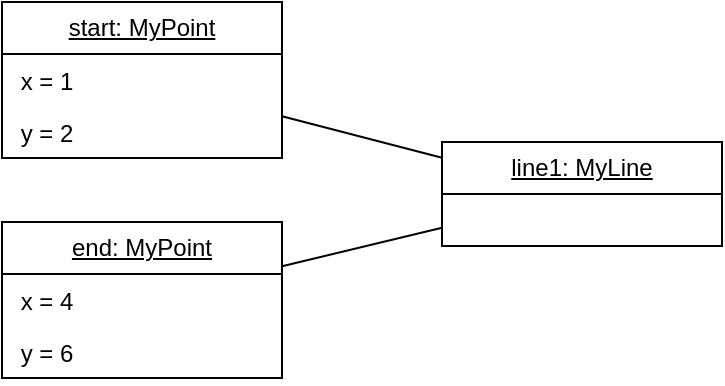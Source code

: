 <mxfile version="24.7.17">
  <diagram name="ページ1" id="XAllBp710JInbnch93JL">
    <mxGraphModel grid="1" page="1" gridSize="10" guides="1" tooltips="1" connect="1" arrows="1" fold="1" pageScale="1" pageWidth="827" pageHeight="1169" math="0" shadow="0">
      <root>
        <mxCell id="0" />
        <mxCell id="1" parent="0" />
        <mxCell id="pt-q8vZhjgJldjj-keTE-1" value="&lt;u&gt;start: MyPoint&lt;/u&gt;" style="swimlane;fontStyle=0;childLayout=stackLayout;horizontal=1;startSize=26;fillColor=none;horizontalStack=0;resizeParent=1;resizeParentMax=0;resizeLast=0;collapsible=1;marginBottom=0;whiteSpace=wrap;html=1;" vertex="1" parent="1">
          <mxGeometry x="-50" y="310" width="140" height="78" as="geometry" />
        </mxCell>
        <mxCell id="pt-q8vZhjgJldjj-keTE-7" value="&amp;nbsp;x = 1" style="text;strokeColor=none;fillColor=none;align=left;verticalAlign=top;spacingLeft=4;spacingRight=4;overflow=hidden;rotatable=0;points=[[0,0.5],[1,0.5]];portConstraint=eastwest;whiteSpace=wrap;html=1;" vertex="1" parent="pt-q8vZhjgJldjj-keTE-1">
          <mxGeometry y="26" width="140" height="26" as="geometry" />
        </mxCell>
        <mxCell id="pt-q8vZhjgJldjj-keTE-3" value="&amp;nbsp;y = 2" style="text;strokeColor=none;fillColor=none;align=left;verticalAlign=top;spacingLeft=4;spacingRight=4;overflow=hidden;rotatable=0;points=[[0,0.5],[1,0.5]];portConstraint=eastwest;whiteSpace=wrap;html=1;" vertex="1" parent="pt-q8vZhjgJldjj-keTE-1">
          <mxGeometry y="52" width="140" height="26" as="geometry" />
        </mxCell>
        <mxCell id="pt-q8vZhjgJldjj-keTE-9" value="&lt;u&gt;end: MyPoint&lt;/u&gt;" style="swimlane;fontStyle=0;childLayout=stackLayout;horizontal=1;startSize=26;fillColor=none;horizontalStack=0;resizeParent=1;resizeParentMax=0;resizeLast=0;collapsible=1;marginBottom=0;whiteSpace=wrap;html=1;" vertex="1" parent="1">
          <mxGeometry x="-50" y="420" width="140" height="78" as="geometry" />
        </mxCell>
        <mxCell id="pt-q8vZhjgJldjj-keTE-10" value="&amp;nbsp;x = 4" style="text;strokeColor=none;fillColor=none;align=left;verticalAlign=top;spacingLeft=4;spacingRight=4;overflow=hidden;rotatable=0;points=[[0,0.5],[1,0.5]];portConstraint=eastwest;whiteSpace=wrap;html=1;" vertex="1" parent="pt-q8vZhjgJldjj-keTE-9">
          <mxGeometry y="26" width="140" height="26" as="geometry" />
        </mxCell>
        <mxCell id="pt-q8vZhjgJldjj-keTE-11" value="&amp;nbsp;y = 6" style="text;strokeColor=none;fillColor=none;align=left;verticalAlign=top;spacingLeft=4;spacingRight=4;overflow=hidden;rotatable=0;points=[[0,0.5],[1,0.5]];portConstraint=eastwest;whiteSpace=wrap;html=1;" vertex="1" parent="pt-q8vZhjgJldjj-keTE-9">
          <mxGeometry y="52" width="140" height="26" as="geometry" />
        </mxCell>
        <mxCell id="pt-q8vZhjgJldjj-keTE-12" value="&lt;u&gt;line1: MyLine&lt;/u&gt;" style="swimlane;fontStyle=0;childLayout=stackLayout;horizontal=1;startSize=26;fillColor=none;horizontalStack=0;resizeParent=1;resizeParentMax=0;resizeLast=0;collapsible=1;marginBottom=0;whiteSpace=wrap;html=1;" vertex="1" parent="1">
          <mxGeometry x="170" y="380" width="140" height="52" as="geometry" />
        </mxCell>
        <mxCell id="pt-q8vZhjgJldjj-keTE-19" value="" style="endArrow=none;html=1;rounded=0;fontSize=12;startSize=8;endSize=8;" edge="1" parent="1" source="pt-q8vZhjgJldjj-keTE-9" target="pt-q8vZhjgJldjj-keTE-12">
          <mxGeometry relative="1" as="geometry">
            <mxPoint x="170" y="270" as="sourcePoint" />
            <mxPoint x="330" y="270" as="targetPoint" />
          </mxGeometry>
        </mxCell>
        <mxCell id="pt-q8vZhjgJldjj-keTE-22" value="" style="endArrow=none;html=1;rounded=0;fontSize=12;startSize=8;endSize=8;" edge="1" parent="1" source="pt-q8vZhjgJldjj-keTE-1" target="pt-q8vZhjgJldjj-keTE-12">
          <mxGeometry relative="1" as="geometry">
            <mxPoint x="180" y="280" as="sourcePoint" />
            <mxPoint x="340" y="280" as="targetPoint" />
          </mxGeometry>
        </mxCell>
      </root>
    </mxGraphModel>
  </diagram>
</mxfile>
